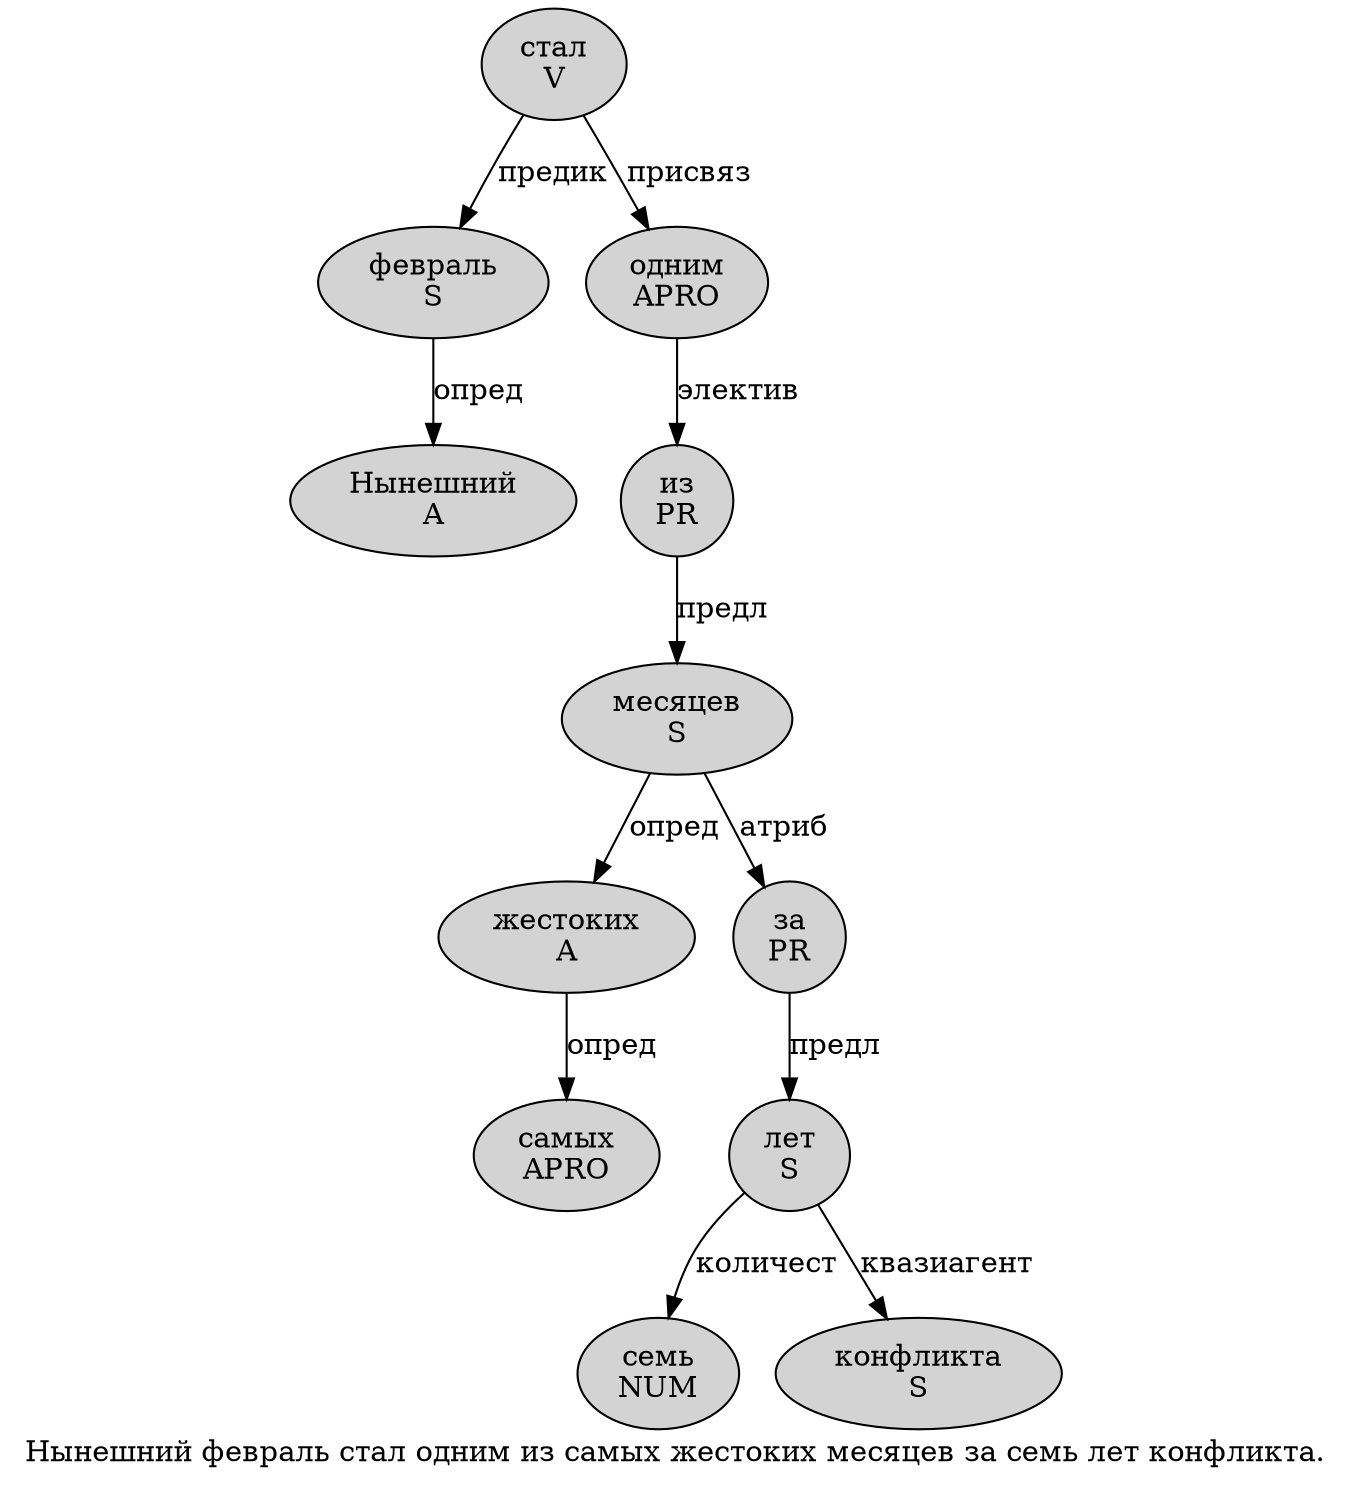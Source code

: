 digraph SENTENCE_882 {
	graph [label="Нынешний февраль стал одним из самых жестоких месяцев за семь лет конфликта."]
	node [style=filled]
		0 [label="Нынешний
A" color="" fillcolor=lightgray penwidth=1 shape=ellipse]
		1 [label="февраль
S" color="" fillcolor=lightgray penwidth=1 shape=ellipse]
		2 [label="стал
V" color="" fillcolor=lightgray penwidth=1 shape=ellipse]
		3 [label="одним
APRO" color="" fillcolor=lightgray penwidth=1 shape=ellipse]
		4 [label="из
PR" color="" fillcolor=lightgray penwidth=1 shape=ellipse]
		5 [label="самых
APRO" color="" fillcolor=lightgray penwidth=1 shape=ellipse]
		6 [label="жестоких
A" color="" fillcolor=lightgray penwidth=1 shape=ellipse]
		7 [label="месяцев
S" color="" fillcolor=lightgray penwidth=1 shape=ellipse]
		8 [label="за
PR" color="" fillcolor=lightgray penwidth=1 shape=ellipse]
		9 [label="семь
NUM" color="" fillcolor=lightgray penwidth=1 shape=ellipse]
		10 [label="лет
S" color="" fillcolor=lightgray penwidth=1 shape=ellipse]
		11 [label="конфликта
S" color="" fillcolor=lightgray penwidth=1 shape=ellipse]
			8 -> 10 [label="предл"]
			6 -> 5 [label="опред"]
			7 -> 6 [label="опред"]
			7 -> 8 [label="атриб"]
			2 -> 1 [label="предик"]
			2 -> 3 [label="присвяз"]
			3 -> 4 [label="электив"]
			1 -> 0 [label="опред"]
			4 -> 7 [label="предл"]
			10 -> 9 [label="количест"]
			10 -> 11 [label="квазиагент"]
}